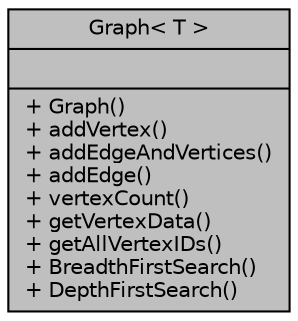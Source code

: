 digraph "Graph&lt; T &gt;"
{
 // LATEX_PDF_SIZE
  edge [fontname="Helvetica",fontsize="10",labelfontname="Helvetica",labelfontsize="10"];
  node [fontname="Helvetica",fontsize="10",shape=record];
  Node1 [label="{Graph\< T \>\n||+ Graph()\l+ addVertex()\l+ addEdgeAndVertices()\l+ addEdge()\l+ vertexCount()\l+ getVertexData()\l+ getAllVertexIDs()\l+ BreadthFirstSearch()\l+ DepthFirstSearch()\l}",height=0.2,width=0.4,color="black", fillcolor="grey75", style="filled", fontcolor="black",tooltip="This class describes a graph."];
}
